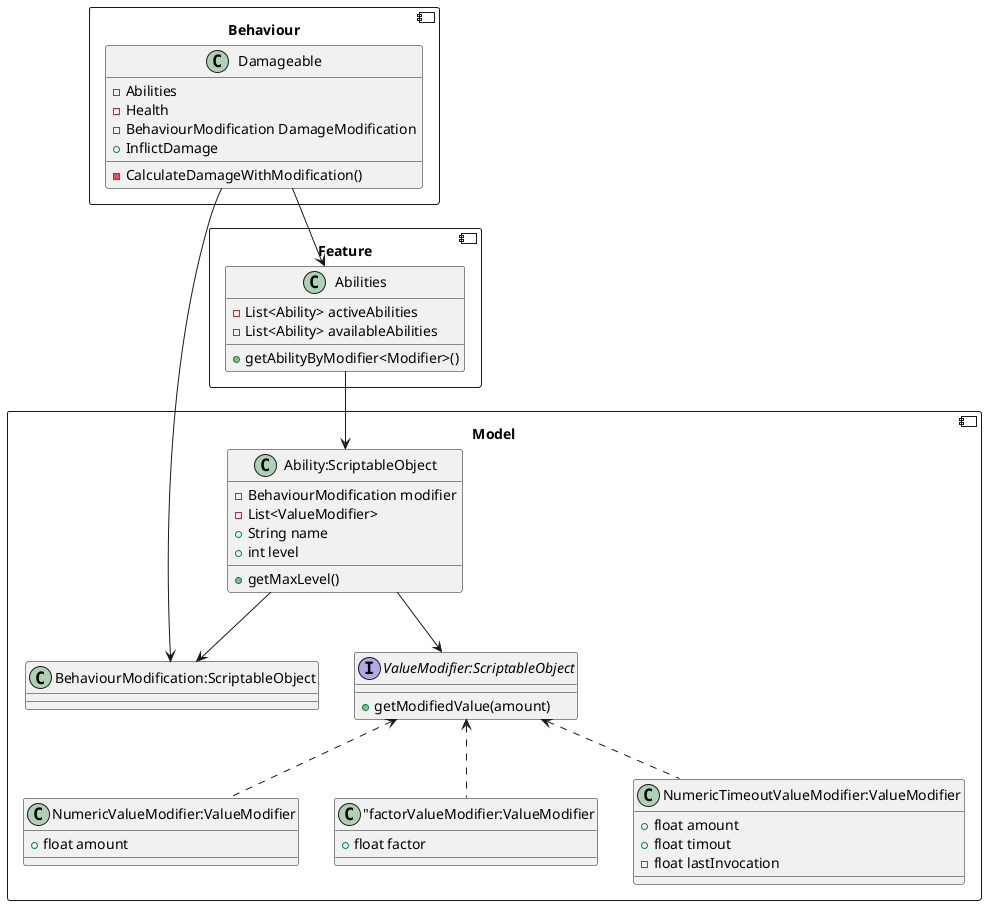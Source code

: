 @startuml
component Model {
    class "BehaviourModification:ScriptableObject" as bm {
    
    }
    
    interface "ValueModifier:ScriptableObject" as vm {
        + getModifiedValue(amount)
    }
    
    class "NumericValueModifier:ValueModifier" as nvm {
        + float amount
    }
    
    class ""factorValueModifier:ValueModifier" as fvm {
        + float factor
    }
    
    class "NumericTimeoutValueModifier:ValueModifier" as ntvm {
        + float amount
        + float timout
        - float lastInvocation
    }
    
    vm <.. ntvm
    vm <.. nvm 
    vm <.. fvm
    
    class "Ability:ScriptableObject" as abs {
        - BehaviourModification modifier
        - List<ValueModifier>
        + String name
        + int level
        + getMaxLevel()
    }
}

component Feature {
    class Abilities {
        - List<Ability> activeAbilities
        - List<Ability> availableAbilities
        + getAbilityByModifier<Modifier>()
    }
}

component Behaviour {
    class Damageable {
        - Abilities
        - Health
        - BehaviourModification DamageModification
        - CalculateDamageWithModification()
        + InflictDamage
    }
}

 
Abilities --> abs
Damageable --> Abilities
abs --> vm
Damageable --> bm
abs --> bm

@enduml